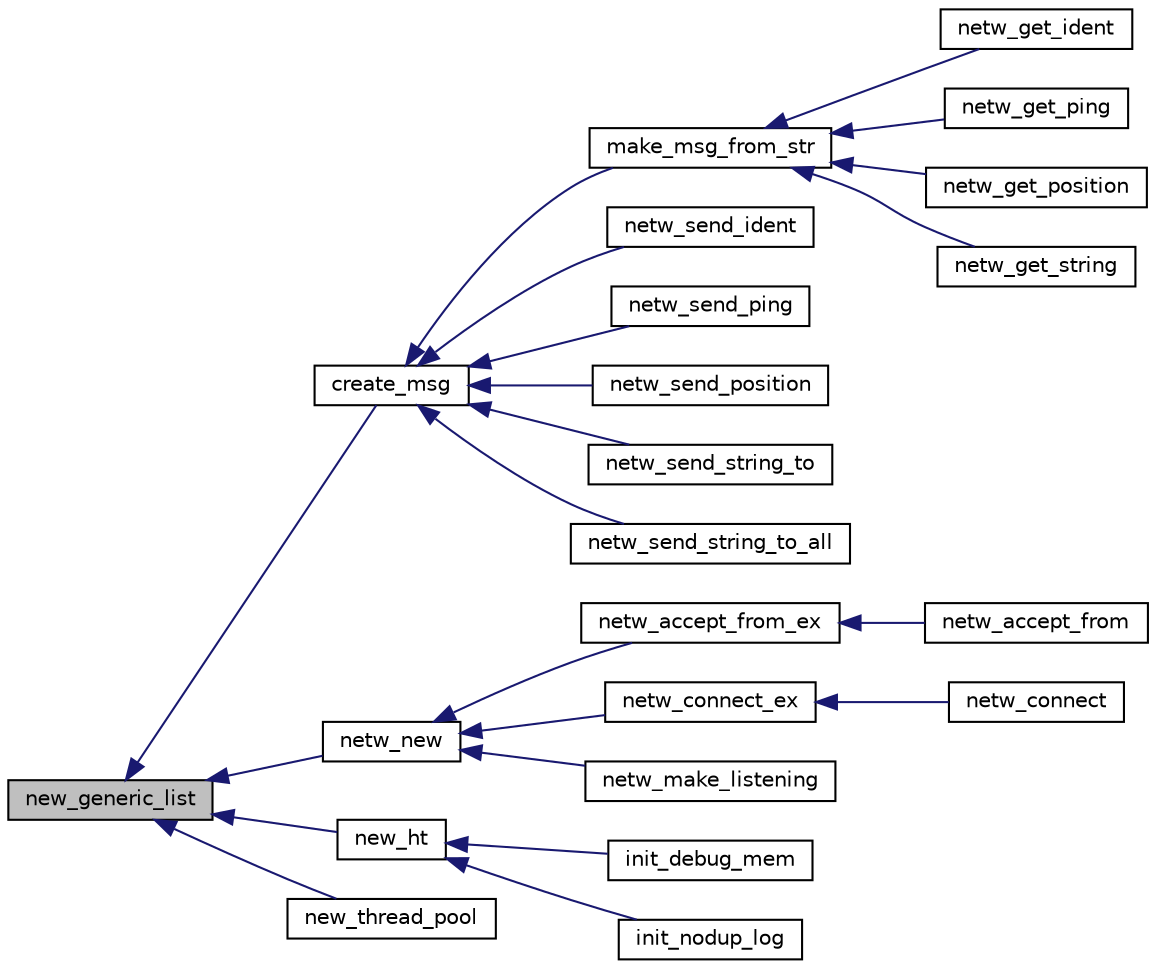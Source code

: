 digraph G
{
  edge [fontname="Helvetica",fontsize="10",labelfontname="Helvetica",labelfontsize="10"];
  node [fontname="Helvetica",fontsize="10",shape=record];
  rankdir=LR;
  Node1 [label="new_generic_list",height=0.2,width=0.4,color="black", fillcolor="grey75", style="filled" fontcolor="black"];
  Node1 -> Node2 [dir=back,color="midnightblue",fontsize="10",style="solid",fontname="Helvetica"];
  Node2 [label="create_msg",height=0.2,width=0.4,color="black", fillcolor="white", style="filled",URL="$group___n_e_t_w_o_r_k___m_s_g.html#ga62ae674d9de6171bcbd604e68a3b94a9",tooltip="Create a NETW_MSG *object."];
  Node2 -> Node3 [dir=back,color="midnightblue",fontsize="10",style="solid",fontname="Helvetica"];
  Node3 [label="make_msg_from_str",height=0.2,width=0.4,color="black", fillcolor="white", style="filled",URL="$group___n_e_t_w_o_r_k___m_s_g.html#ga0ff2638e1e094f9af393d0d63cbbab0d",tooltip="Make a single message of the string."];
  Node3 -> Node4 [dir=back,color="midnightblue",fontsize="10",style="solid",fontname="Helvetica"];
  Node4 [label="netw_get_ident",height=0.2,width=0.4,color="black", fillcolor="white", style="filled",URL="$group___n_e_t_w_o_r_k___m_s_g.html#gaf2d84e34e50db7b3b7aca16c6bdb06f8",tooltip="Retrieves identification from netwmsg."];
  Node3 -> Node5 [dir=back,color="midnightblue",fontsize="10",style="solid",fontname="Helvetica"];
  Node5 [label="netw_get_ping",height=0.2,width=0.4,color="black", fillcolor="white", style="filled",URL="$group___n_e_t_w_o_r_k___m_s_g.html#ga525ee81a12f526d55b2b380d9338424e",tooltip="Retrieves a ping travel elapsed time."];
  Node3 -> Node6 [dir=back,color="midnightblue",fontsize="10",style="solid",fontname="Helvetica"];
  Node6 [label="netw_get_position",height=0.2,width=0.4,color="black", fillcolor="white", style="filled",URL="$group___n_e_t_w_o_r_k___m_s_g.html#ga241bf3b1ebc63dd986dfec1b0fe4998b",tooltip="Retrieves position from netwmsg."];
  Node3 -> Node7 [dir=back,color="midnightblue",fontsize="10",style="solid",fontname="Helvetica"];
  Node7 [label="netw_get_string",height=0.2,width=0.4,color="black", fillcolor="white", style="filled",URL="$group___n_e_t_w_o_r_k___m_s_g.html#gace220d6339bd8085269ecee2b35126fb",tooltip="Retrieves string from netwmsg."];
  Node2 -> Node8 [dir=back,color="midnightblue",fontsize="10",style="solid",fontname="Helvetica"];
  Node8 [label="netw_send_ident",height=0.2,width=0.4,color="black", fillcolor="white", style="filled",URL="$group___n_e_t_w_o_r_k___m_s_g.html#gae8345266fcf7a23c0e8ffe176b0e086f",tooltip="Add a formatted NETWMSG_IDENT message to the specified network."];
  Node2 -> Node9 [dir=back,color="midnightblue",fontsize="10",style="solid",fontname="Helvetica"];
  Node9 [label="netw_send_ping",height=0.2,width=0.4,color="black", fillcolor="white", style="filled",URL="$group___n_e_t_w_o_r_k___m_s_g.html#gad9588cf27263ecf40f57d3923ccf721a",tooltip="Add a ping reply to the network."];
  Node2 -> Node10 [dir=back,color="midnightblue",fontsize="10",style="solid",fontname="Helvetica"];
  Node10 [label="netw_send_position",height=0.2,width=0.4,color="black", fillcolor="white", style="filled",URL="$group___n_e_t_w_o_r_k___m_s_g.html#gafaf1202a5f56a9f2285fccfbcacb3a6c",tooltip="Add a formatted NETWMSG_IDENT message to the specified network."];
  Node2 -> Node11 [dir=back,color="midnightblue",fontsize="10",style="solid",fontname="Helvetica"];
  Node11 [label="netw_send_string_to",height=0.2,width=0.4,color="black", fillcolor="white", style="filled",URL="$group___n_e_t_w_o_r_k___m_s_g.html#ga58d8af6bc08bdd67a61a6921fff3204b",tooltip="Add a string to the network, aiming a specific user."];
  Node2 -> Node12 [dir=back,color="midnightblue",fontsize="10",style="solid",fontname="Helvetica"];
  Node12 [label="netw_send_string_to_all",height=0.2,width=0.4,color="black", fillcolor="white", style="filled",URL="$group___n_e_t_w_o_r_k___m_s_g.html#gaa37866d5bddb1f181484360619fd16f9",tooltip="Add a string to the network, aiming all server-side users."];
  Node1 -> Node13 [dir=back,color="midnightblue",fontsize="10",style="solid",fontname="Helvetica"];
  Node13 [label="netw_new",height=0.2,width=0.4,color="black", fillcolor="white", style="filled",URL="$n__network_8c.html#a9caee75e3a67942e37ccb4de2c889105",tooltip="Return an empty allocated network ready to be netw_closed."];
  Node13 -> Node14 [dir=back,color="midnightblue",fontsize="10",style="solid",fontname="Helvetica"];
  Node14 [label="netw_accept_from_ex",height=0.2,width=0.4,color="black", fillcolor="white", style="filled",URL="$group___n_e_t_w_o_r_k_i_n_g.html#ga6903e6bb35b526c0a6f5bd0fd2c571a4",tooltip="make a normal &#39;accept&#39; . Network &#39;from&#39; must be allocated with netw_make_listening."];
  Node14 -> Node15 [dir=back,color="midnightblue",fontsize="10",style="solid",fontname="Helvetica"];
  Node15 [label="netw_accept_from",height=0.2,width=0.4,color="black", fillcolor="white", style="filled",URL="$group___n_e_t_w_o_r_k_i_n_g.html#gaf21b84460e80c7853bcb8321d7c53065",tooltip="make a normal blocking &#39;accept&#39; . Network &#39;from&#39; must be allocated with netw_make_lis..."];
  Node13 -> Node16 [dir=back,color="midnightblue",fontsize="10",style="solid",fontname="Helvetica"];
  Node16 [label="netw_connect_ex",height=0.2,width=0.4,color="black", fillcolor="white", style="filled",URL="$group___n_e_t_w_o_r_k_i_n_g.html#ga567f5a4c8c81739e83aa69ccfb577ef2",tooltip="Use this to connect a NETWORK to any listening one."];
  Node16 -> Node17 [dir=back,color="midnightblue",fontsize="10",style="solid",fontname="Helvetica"];
  Node17 [label="netw_connect",height=0.2,width=0.4,color="black", fillcolor="white", style="filled",URL="$group___n_e_t_w_o_r_k_i_n_g.html#ga3d13e81cda3f034c25ee4de7f7ec92d8",tooltip="Use this to connect a NETWORK to any listening one, with following defaults: disable_naggle = 0 ..."];
  Node13 -> Node18 [dir=back,color="midnightblue",fontsize="10",style="solid",fontname="Helvetica"];
  Node18 [label="netw_make_listening",height=0.2,width=0.4,color="black", fillcolor="white", style="filled",URL="$group___n_e_t_w_o_r_k_i_n_g.html#ga567df9024dfd1acced5e1b560d4b1ef2",tooltip="Make a NETWORK be a Listening network."];
  Node1 -> Node19 [dir=back,color="midnightblue",fontsize="10",style="solid",fontname="Helvetica"];
  Node19 [label="new_ht",height=0.2,width=0.4,color="black", fillcolor="white", style="filled",URL="$group___h_a_s_h___t_a_b_l_e.html#gadd62d8e89623ad87b610b2c03f7aee9c",tooltip="Create a hash table with the given size."];
  Node19 -> Node20 [dir=back,color="midnightblue",fontsize="10",style="solid",fontname="Helvetica"];
  Node20 [label="init_debug_mem",height=0.2,width=0.4,color="black", fillcolor="white", style="filled",URL="$n__debug__mem_8c.html#a465b28122f5d12702a8a9289a978d255",tooltip="initialize debug tables"];
  Node19 -> Node21 [dir=back,color="midnightblue",fontsize="10",style="solid",fontname="Helvetica"];
  Node21 [label="init_nodup_log",height=0.2,width=0.4,color="black", fillcolor="white", style="filled",URL="$group___l_o_g.html#gaf9c9b8e129263da15345f428cd73f19e",tooltip="initialize the no duplicate logging system"];
  Node1 -> Node22 [dir=back,color="midnightblue",fontsize="10",style="solid",fontname="Helvetica"];
  Node22 [label="new_thread_pool",height=0.2,width=0.4,color="black", fillcolor="white", style="filled",URL="$group___t_h_r_e_a_d_s.html#ga0e3dcfbda5e68e14399b18f994060c97",tooltip="Create a new pool of nbmaxthr threads."];
}
